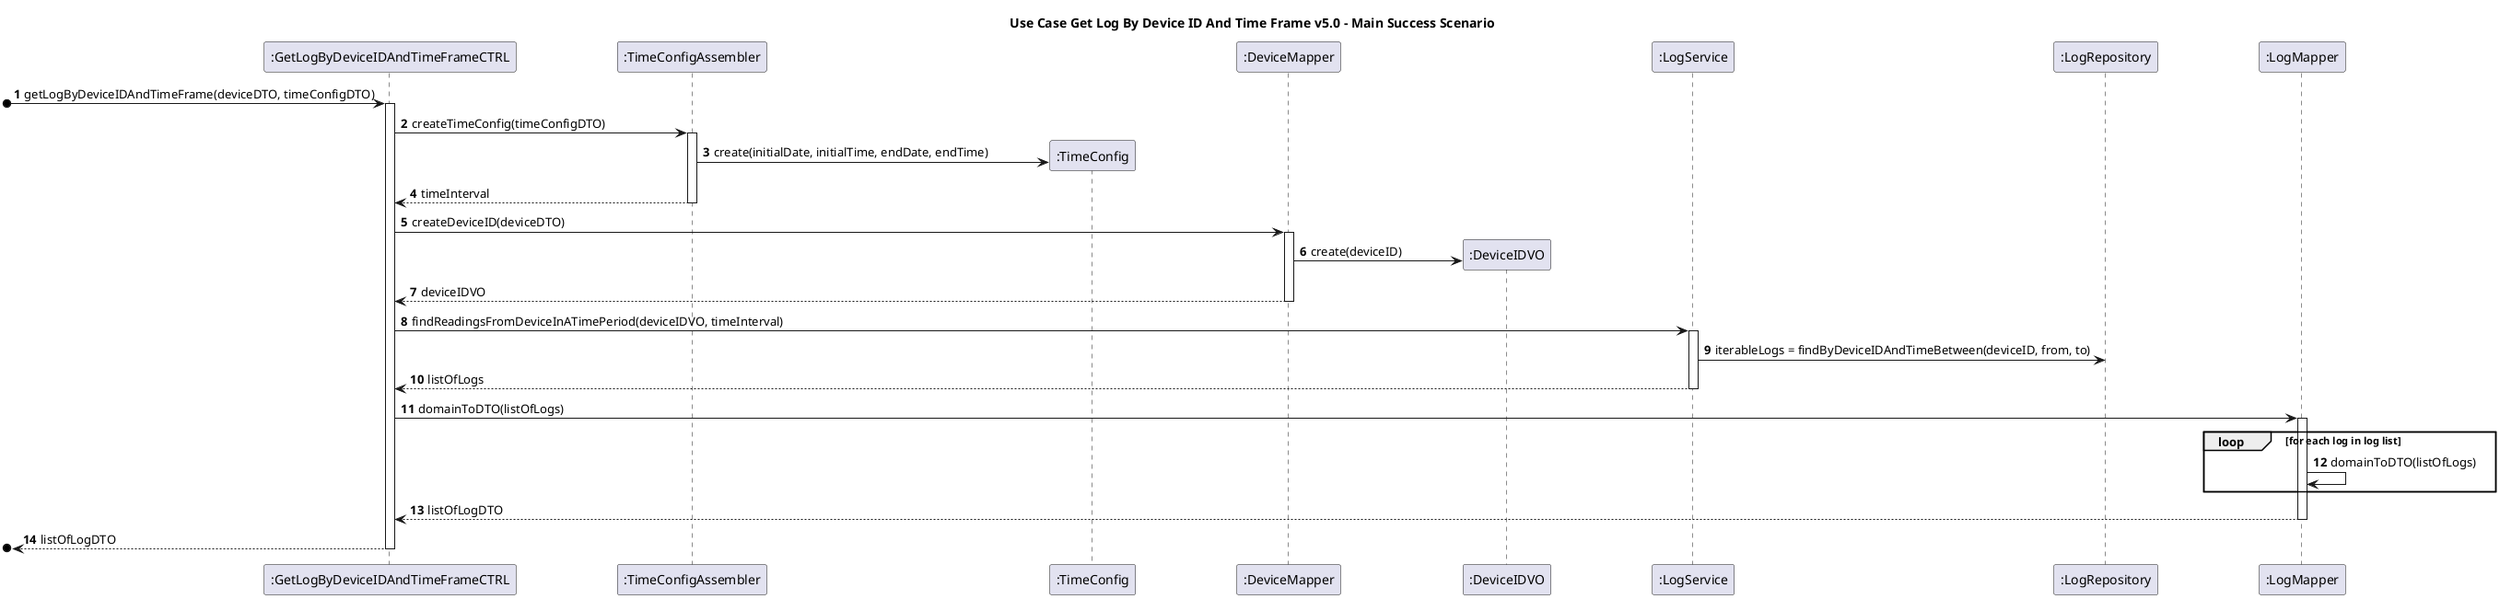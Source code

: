 @startuml

skinparam ParticipantPadding 50
autonumber
title Use Case Get Log By Device ID And Time Frame v5.0 - Main Success Scenario

participant ":GetLogByDeviceIDAndTimeFrameCTRL" as C
participant ":TimeConfigAssembler" as TCA
participant ":TimeConfig" as TC
participant ":DeviceMapper" as DM
participant ":DeviceIDVO" as DIV
participant ":LogService" as LS
participant ":LogRepository" as LR
participant ":LogMapper" as LM

[o-> C : getLogByDeviceIDAndTimeFrame(deviceDTO, timeConfigDTO)
activate C

C -> TCA : createTimeConfig(timeConfigDTO)
activate TCA

TCA -> TC** : create(initialDate, initialTime, endDate, endTime)
TCA --> C  : timeInterval
deactivate TCA

C -> DM  : createDeviceID(deviceDTO)
activate DM
DM -> DIV** : create(deviceID)
DM --> C : deviceIDVO
deactivate DM

C -> LS : findReadingsFromDeviceInATimePeriod(deviceIDVO, timeInterval)
activate LS

LS -> LR : iterableLogs = findByDeviceIDAndTimeBetween(deviceID, from, to)
LS --> C : listOfLogs
deactivate LS

C -> LM : domainToDTO(listOfLogs)
activate LM
loop for each log in log list
    LM -> LM : domainToDTO(listOfLogs)
end loop

LM --> C : listOfLogDTO
deactivate LM

[o<-- C : listOfLogDTO
deactivate C

@enduml